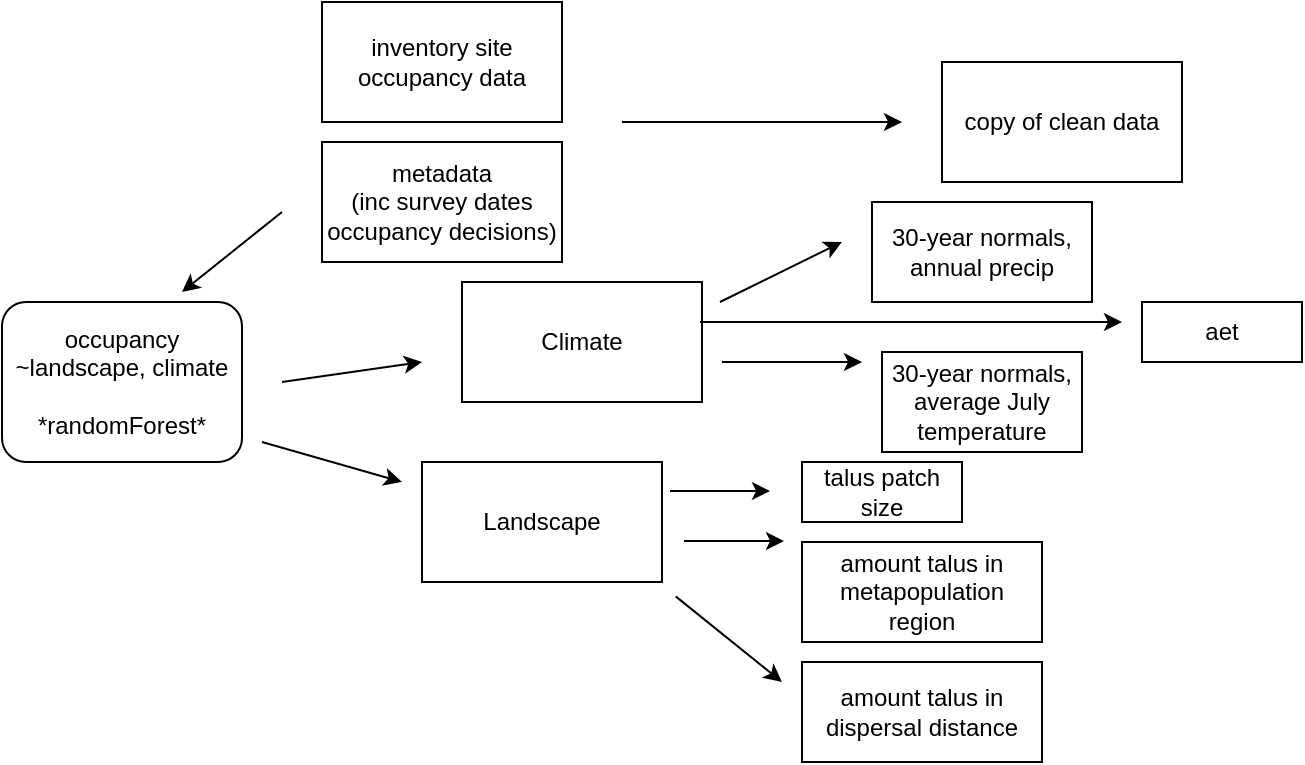 <mxfile version="20.2.3" type="device"><diagram id="C5RBs43oDa-KdzZeNtuy" name="Page-1"><mxGraphModel dx="1038" dy="641" grid="1" gridSize="10" guides="1" tooltips="1" connect="1" arrows="1" fold="1" page="1" pageScale="1" pageWidth="827" pageHeight="1169" math="0" shadow="0"><root><mxCell id="WIyWlLk6GJQsqaUBKTNV-0"/><mxCell id="WIyWlLk6GJQsqaUBKTNV-1" parent="WIyWlLk6GJQsqaUBKTNV-0"/><mxCell id="WIyWlLk6GJQsqaUBKTNV-3" value="occupancy ~landscape, climate&lt;br&gt;&lt;br&gt;*randomForest*" style="rounded=1;whiteSpace=wrap;html=1;fontSize=12;glass=0;strokeWidth=1;shadow=0;" parent="WIyWlLk6GJQsqaUBKTNV-1" vertex="1"><mxGeometry x="30" y="160" width="120" height="80" as="geometry"/></mxCell><mxCell id="YYuc56PCLujK0dVTWcsy-0" value="inventory site occupancy data" style="rounded=0;whiteSpace=wrap;html=1;" parent="WIyWlLk6GJQsqaUBKTNV-1" vertex="1"><mxGeometry x="190" y="10" width="120" height="60" as="geometry"/></mxCell><mxCell id="YYuc56PCLujK0dVTWcsy-1" value="metadata&lt;br&gt;(inc survey dates&lt;br&gt;occupancy decisions)" style="rounded=0;whiteSpace=wrap;html=1;" parent="WIyWlLk6GJQsqaUBKTNV-1" vertex="1"><mxGeometry x="190" y="80" width="120" height="60" as="geometry"/></mxCell><mxCell id="YYuc56PCLujK0dVTWcsy-4" value="copy of clean data" style="rounded=0;whiteSpace=wrap;html=1;" parent="WIyWlLk6GJQsqaUBKTNV-1" vertex="1"><mxGeometry x="500" y="40" width="120" height="60" as="geometry"/></mxCell><mxCell id="YYuc56PCLujK0dVTWcsy-5" value="" style="edgeStyle=none;orthogonalLoop=1;jettySize=auto;html=1;rounded=0;" parent="WIyWlLk6GJQsqaUBKTNV-1" edge="1"><mxGeometry width="80" relative="1" as="geometry"><mxPoint x="340" y="70" as="sourcePoint"/><mxPoint x="480" y="70" as="targetPoint"/><Array as="points"/></mxGeometry></mxCell><mxCell id="YYuc56PCLujK0dVTWcsy-7" value="" style="edgeStyle=none;orthogonalLoop=1;jettySize=auto;html=1;rounded=0;" parent="WIyWlLk6GJQsqaUBKTNV-1" edge="1"><mxGeometry width="80" relative="1" as="geometry"><mxPoint x="170" y="115" as="sourcePoint"/><mxPoint x="120" y="155" as="targetPoint"/><Array as="points"/></mxGeometry></mxCell><mxCell id="YYuc56PCLujK0dVTWcsy-8" value="" style="endArrow=classic;html=1;rounded=0;" parent="WIyWlLk6GJQsqaUBKTNV-1" edge="1"><mxGeometry width="50" height="50" relative="1" as="geometry"><mxPoint x="170" y="200" as="sourcePoint"/><mxPoint x="240" y="190" as="targetPoint"/></mxGeometry></mxCell><mxCell id="YYuc56PCLujK0dVTWcsy-9" value="" style="endArrow=classic;html=1;rounded=0;" parent="WIyWlLk6GJQsqaUBKTNV-1" edge="1"><mxGeometry width="50" height="50" relative="1" as="geometry"><mxPoint x="160" y="230" as="sourcePoint"/><mxPoint x="230" y="250" as="targetPoint"/></mxGeometry></mxCell><mxCell id="YYuc56PCLujK0dVTWcsy-10" value="Climate" style="rounded=0;whiteSpace=wrap;html=1;" parent="WIyWlLk6GJQsqaUBKTNV-1" vertex="1"><mxGeometry x="260" y="150" width="120" height="60" as="geometry"/></mxCell><mxCell id="YYuc56PCLujK0dVTWcsy-11" value="Landscape" style="rounded=0;whiteSpace=wrap;html=1;" parent="WIyWlLk6GJQsqaUBKTNV-1" vertex="1"><mxGeometry x="240" y="240" width="120" height="60" as="geometry"/></mxCell><mxCell id="YYuc56PCLujK0dVTWcsy-12" value="" style="endArrow=classic;html=1;rounded=0;" parent="WIyWlLk6GJQsqaUBKTNV-1" edge="1"><mxGeometry width="50" height="50" relative="1" as="geometry"><mxPoint x="389" y="160" as="sourcePoint"/><mxPoint x="450" y="130" as="targetPoint"/></mxGeometry></mxCell><mxCell id="YYuc56PCLujK0dVTWcsy-13" value="" style="endArrow=classic;html=1;rounded=0;" parent="WIyWlLk6GJQsqaUBKTNV-1" edge="1"><mxGeometry width="50" height="50" relative="1" as="geometry"><mxPoint x="364" y="254.5" as="sourcePoint"/><mxPoint x="414" y="254.5" as="targetPoint"/></mxGeometry></mxCell><mxCell id="YYuc56PCLujK0dVTWcsy-15" value="talus patch size&lt;span style=&quot;color: rgba(0, 0, 0, 0); font-family: monospace; font-size: 0px; text-align: start;&quot;&gt;%3CmxGraphModel%3E%3Croot%3E%3CmxCell%20id%3D%220%22%2F%3E%3CmxCell%20id%3D%221%22%20parent%3D%220%22%2F%3E%3CmxCell%20id%3D%222%22%20value%3D%22aet%22%20style%3D%22rounded%3D0%3BwhiteSpace%3Dwrap%3Bhtml%3D1%3B%22%20vertex%3D%221%22%20parent%3D%221%22%3E%3CmxGeometry%20x%3D%22460%22%20y%3D%22230%22%20width%3D%2280%22%20height%3D%2230%22%20as%3D%22geometry%22%2F%3E%3C%2FmxCell%3E%3C%2Froot%3E%3C%2FmxGraphModel%3E&lt;/span&gt;" style="rounded=0;whiteSpace=wrap;html=1;" parent="WIyWlLk6GJQsqaUBKTNV-1" vertex="1"><mxGeometry x="430" y="240" width="80" height="30" as="geometry"/></mxCell><mxCell id="YYuc56PCLujK0dVTWcsy-16" value="30-year normals, average July temperature" style="rounded=0;whiteSpace=wrap;html=1;" parent="WIyWlLk6GJQsqaUBKTNV-1" vertex="1"><mxGeometry x="470" y="185" width="100" height="50" as="geometry"/></mxCell><mxCell id="YYuc56PCLujK0dVTWcsy-17" value="30-year normals, annual precip" style="rounded=0;whiteSpace=wrap;html=1;" parent="WIyWlLk6GJQsqaUBKTNV-1" vertex="1"><mxGeometry x="465" y="110" width="110" height="50" as="geometry"/></mxCell><mxCell id="YYuc56PCLujK0dVTWcsy-18" value="" style="endArrow=classic;html=1;rounded=0;" parent="WIyWlLk6GJQsqaUBKTNV-1" edge="1"><mxGeometry width="50" height="50" relative="1" as="geometry"><mxPoint x="390" y="190" as="sourcePoint"/><mxPoint x="460" y="190" as="targetPoint"/></mxGeometry></mxCell><mxCell id="YYuc56PCLujK0dVTWcsy-19" value="aet" style="rounded=0;whiteSpace=wrap;html=1;" parent="WIyWlLk6GJQsqaUBKTNV-1" vertex="1"><mxGeometry x="600" y="160" width="80" height="30" as="geometry"/></mxCell><mxCell id="YYuc56PCLujK0dVTWcsy-20" value="" style="endArrow=classic;html=1;rounded=0;" parent="WIyWlLk6GJQsqaUBKTNV-1" edge="1"><mxGeometry width="50" height="50" relative="1" as="geometry"><mxPoint x="379" y="170" as="sourcePoint"/><mxPoint x="590" y="170" as="targetPoint"/></mxGeometry></mxCell><mxCell id="YYuc56PCLujK0dVTWcsy-21" value="" style="endArrow=classic;html=1;rounded=0;" parent="WIyWlLk6GJQsqaUBKTNV-1" edge="1"><mxGeometry width="50" height="50" relative="1" as="geometry"><mxPoint x="371" y="279.5" as="sourcePoint"/><mxPoint x="421" y="279.5" as="targetPoint"/></mxGeometry></mxCell><mxCell id="YYuc56PCLujK0dVTWcsy-22" value="amount talus in metapopulation region" style="rounded=0;whiteSpace=wrap;html=1;" parent="WIyWlLk6GJQsqaUBKTNV-1" vertex="1"><mxGeometry x="430" y="280" width="120" height="50" as="geometry"/></mxCell><mxCell id="YYuc56PCLujK0dVTWcsy-23" value="" style="endArrow=classic;html=1;rounded=0;exitX=1.057;exitY=1.12;exitDx=0;exitDy=0;exitPerimeter=0;" parent="WIyWlLk6GJQsqaUBKTNV-1" source="YYuc56PCLujK0dVTWcsy-11" edge="1"><mxGeometry width="50" height="50" relative="1" as="geometry"><mxPoint x="381" y="289.5" as="sourcePoint"/><mxPoint x="420" y="350" as="targetPoint"/></mxGeometry></mxCell><mxCell id="YYuc56PCLujK0dVTWcsy-24" value="amount talus in dispersal distance" style="rounded=0;whiteSpace=wrap;html=1;" parent="WIyWlLk6GJQsqaUBKTNV-1" vertex="1"><mxGeometry x="430" y="340" width="120" height="50" as="geometry"/></mxCell></root></mxGraphModel></diagram></mxfile>